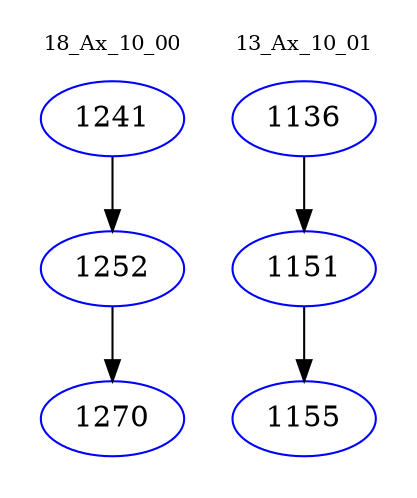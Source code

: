 digraph{
subgraph cluster_0 {
color = white
label = "18_Ax_10_00";
fontsize=10;
T0_1241 [label="1241", color="blue"]
T0_1241 -> T0_1252 [color="black"]
T0_1252 [label="1252", color="blue"]
T0_1252 -> T0_1270 [color="black"]
T0_1270 [label="1270", color="blue"]
}
subgraph cluster_1 {
color = white
label = "13_Ax_10_01";
fontsize=10;
T1_1136 [label="1136", color="blue"]
T1_1136 -> T1_1151 [color="black"]
T1_1151 [label="1151", color="blue"]
T1_1151 -> T1_1155 [color="black"]
T1_1155 [label="1155", color="blue"]
}
}

